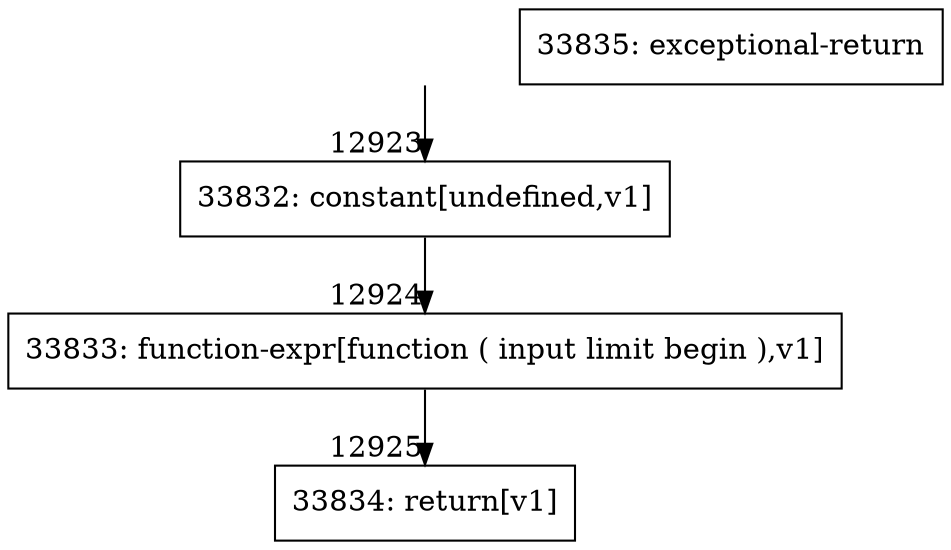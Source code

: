 digraph {
rankdir="TD"
BB_entry990[shape=none,label=""];
BB_entry990 -> BB12923 [tailport=s, headport=n, headlabel="    12923"]
BB12923 [shape=record label="{33832: constant[undefined,v1]}" ] 
BB12923 -> BB12924 [tailport=s, headport=n, headlabel="      12924"]
BB12924 [shape=record label="{33833: function-expr[function ( input limit begin ),v1]}" ] 
BB12924 -> BB12925 [tailport=s, headport=n, headlabel="      12925"]
BB12925 [shape=record label="{33834: return[v1]}" ] 
BB12926 [shape=record label="{33835: exceptional-return}" ] 
//#$~ 19073
}
